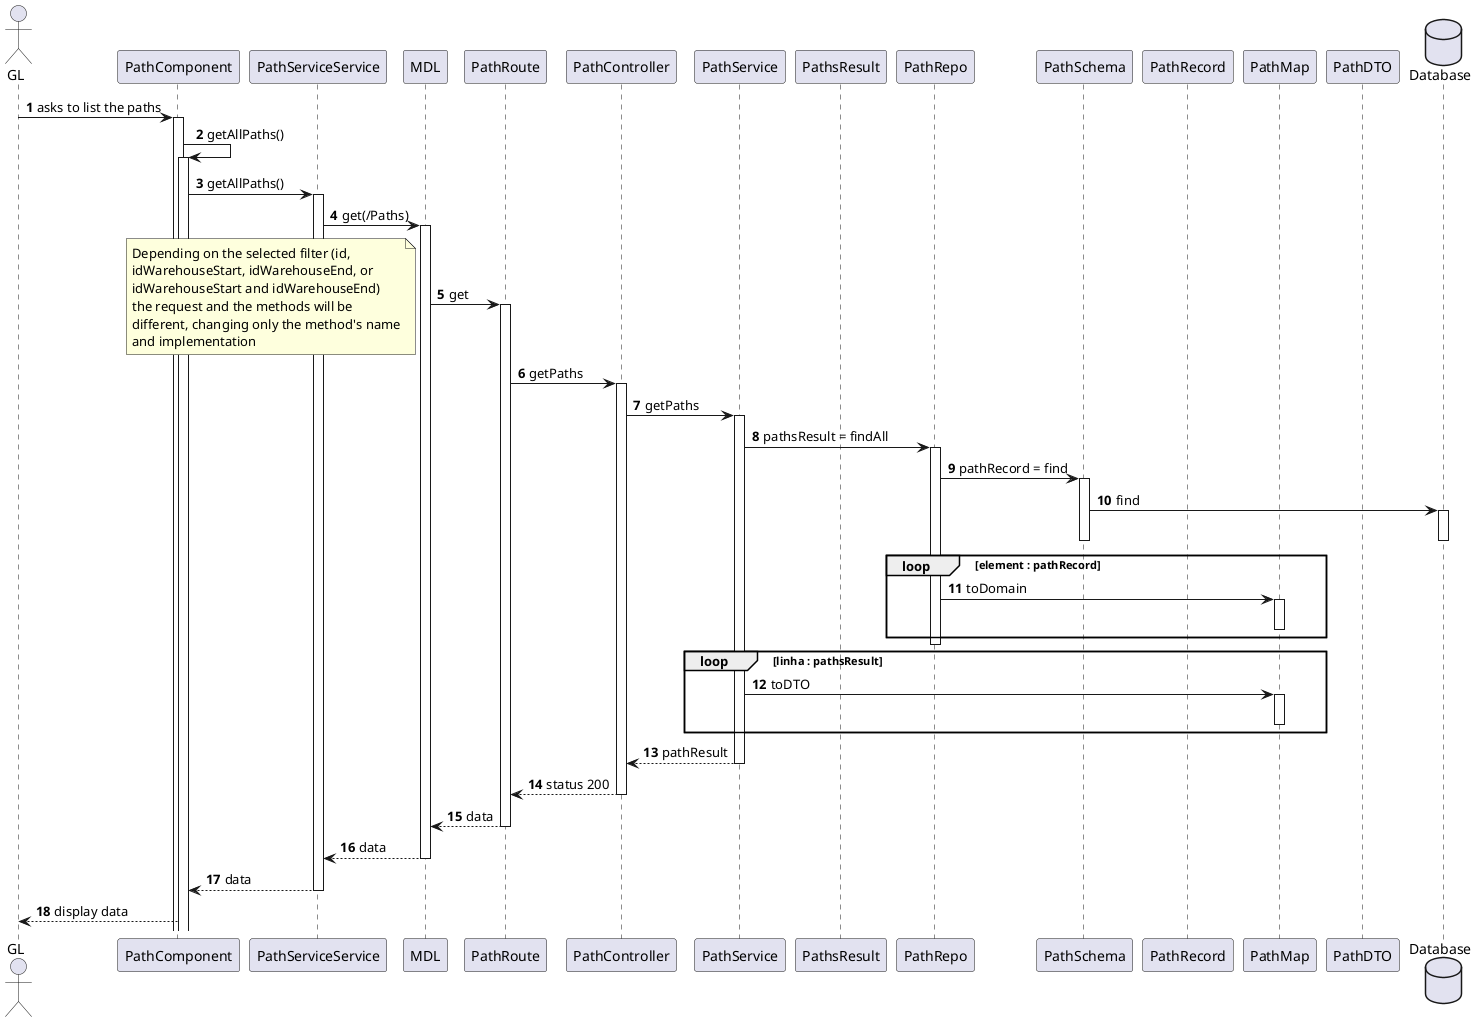 @startuml

autonumber
actor "GL" as GL
participant "PathComponent" as COMP
participant "PathServiceService" as SS
participant "MDL" as MDL
participant "PathRoute" as ROUTE
participant "PathController" as CTR
participant "PathService" as SERVICE
participant "PathsResult" as Result
participant "PathRepo" as REPO
participant "PathSchema" as SCHEMA
participant "PathRecord" as RECORD
participant "PathMap" as MAP
participant "PathDTO" as DTO
database "Database" as DB

GL-> COMP : asks to list the paths
activate COMP
COMP -> COMP : getAllPaths()
activate COMP
COMP -> SS : getAllPaths()
activate SS
SS -> MDL : get(/Paths)
activate MDL
MDL -> ROUTE: get
activate ROUTE

note left
  Depending on the selected filter (id, 
  idWarehouseStart, idWarehouseEnd, or 
  idWarehouseStart and idWarehouseEnd) 
  the request and the methods will be 
  different, changing only the method's name
  and implementation
end note

ROUTE -> CTR : getPaths
activate CTR
CTR -> SERVICE : getPaths
activate SERVICE
SERVICE -> REPO : pathsResult = findAll
activate REPO
REPO -> SCHEMA : pathRecord = find
activate SCHEMA
SCHEMA -> DB : find
activate DB
deactivate DB
deactivate SCHEMA
loop element : pathRecord
REPO -> MAP : toDomain
activate MAP
deactivate MAP
end
deactivate REPO

loop linha : pathsResult
SERVICE -> MAP : toDTO
activate MAP
deactivate MAP
end
SERVICE --> CTR : pathResult
deactivate SERVICE
CTR --> ROUTE : status 200
deactivate CTR
ROUTE --> MDL : data
deactivate ROUTE
MDL --> SS : data
deactivate MDL
SS --> COMP : data
deactivate SS
deactivate MDL
GL<-- COMP : display data
deactivate ROUTE

@enduml